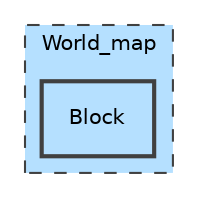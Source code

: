 digraph "World_map/Block"
{
 // LATEX_PDF_SIZE
  edge [fontname="Helvetica",fontsize="10",labelfontname="Helvetica",labelfontsize="10"];
  node [fontname="Helvetica",fontsize="10",shape=record];
  compound=true
  subgraph clusterdir_b303e31f04d6c4cf98b7c8390dc2fbb2 {
    graph [ bgcolor="#b5e0ff", pencolor="grey25", style="filled,dashed,", label="World_map", fontname="Helvetica", fontsize="10", URL="dir_b303e31f04d6c4cf98b7c8390dc2fbb2.html"]
  dir_eb6a3cbc9a1cf084633d0bf65de985c8 [shape=box, label="Block", style="filled,bold,", fillcolor="#b5e0ff", color="grey25", URL="dir_eb6a3cbc9a1cf084633d0bf65de985c8.html"];
  }
}
